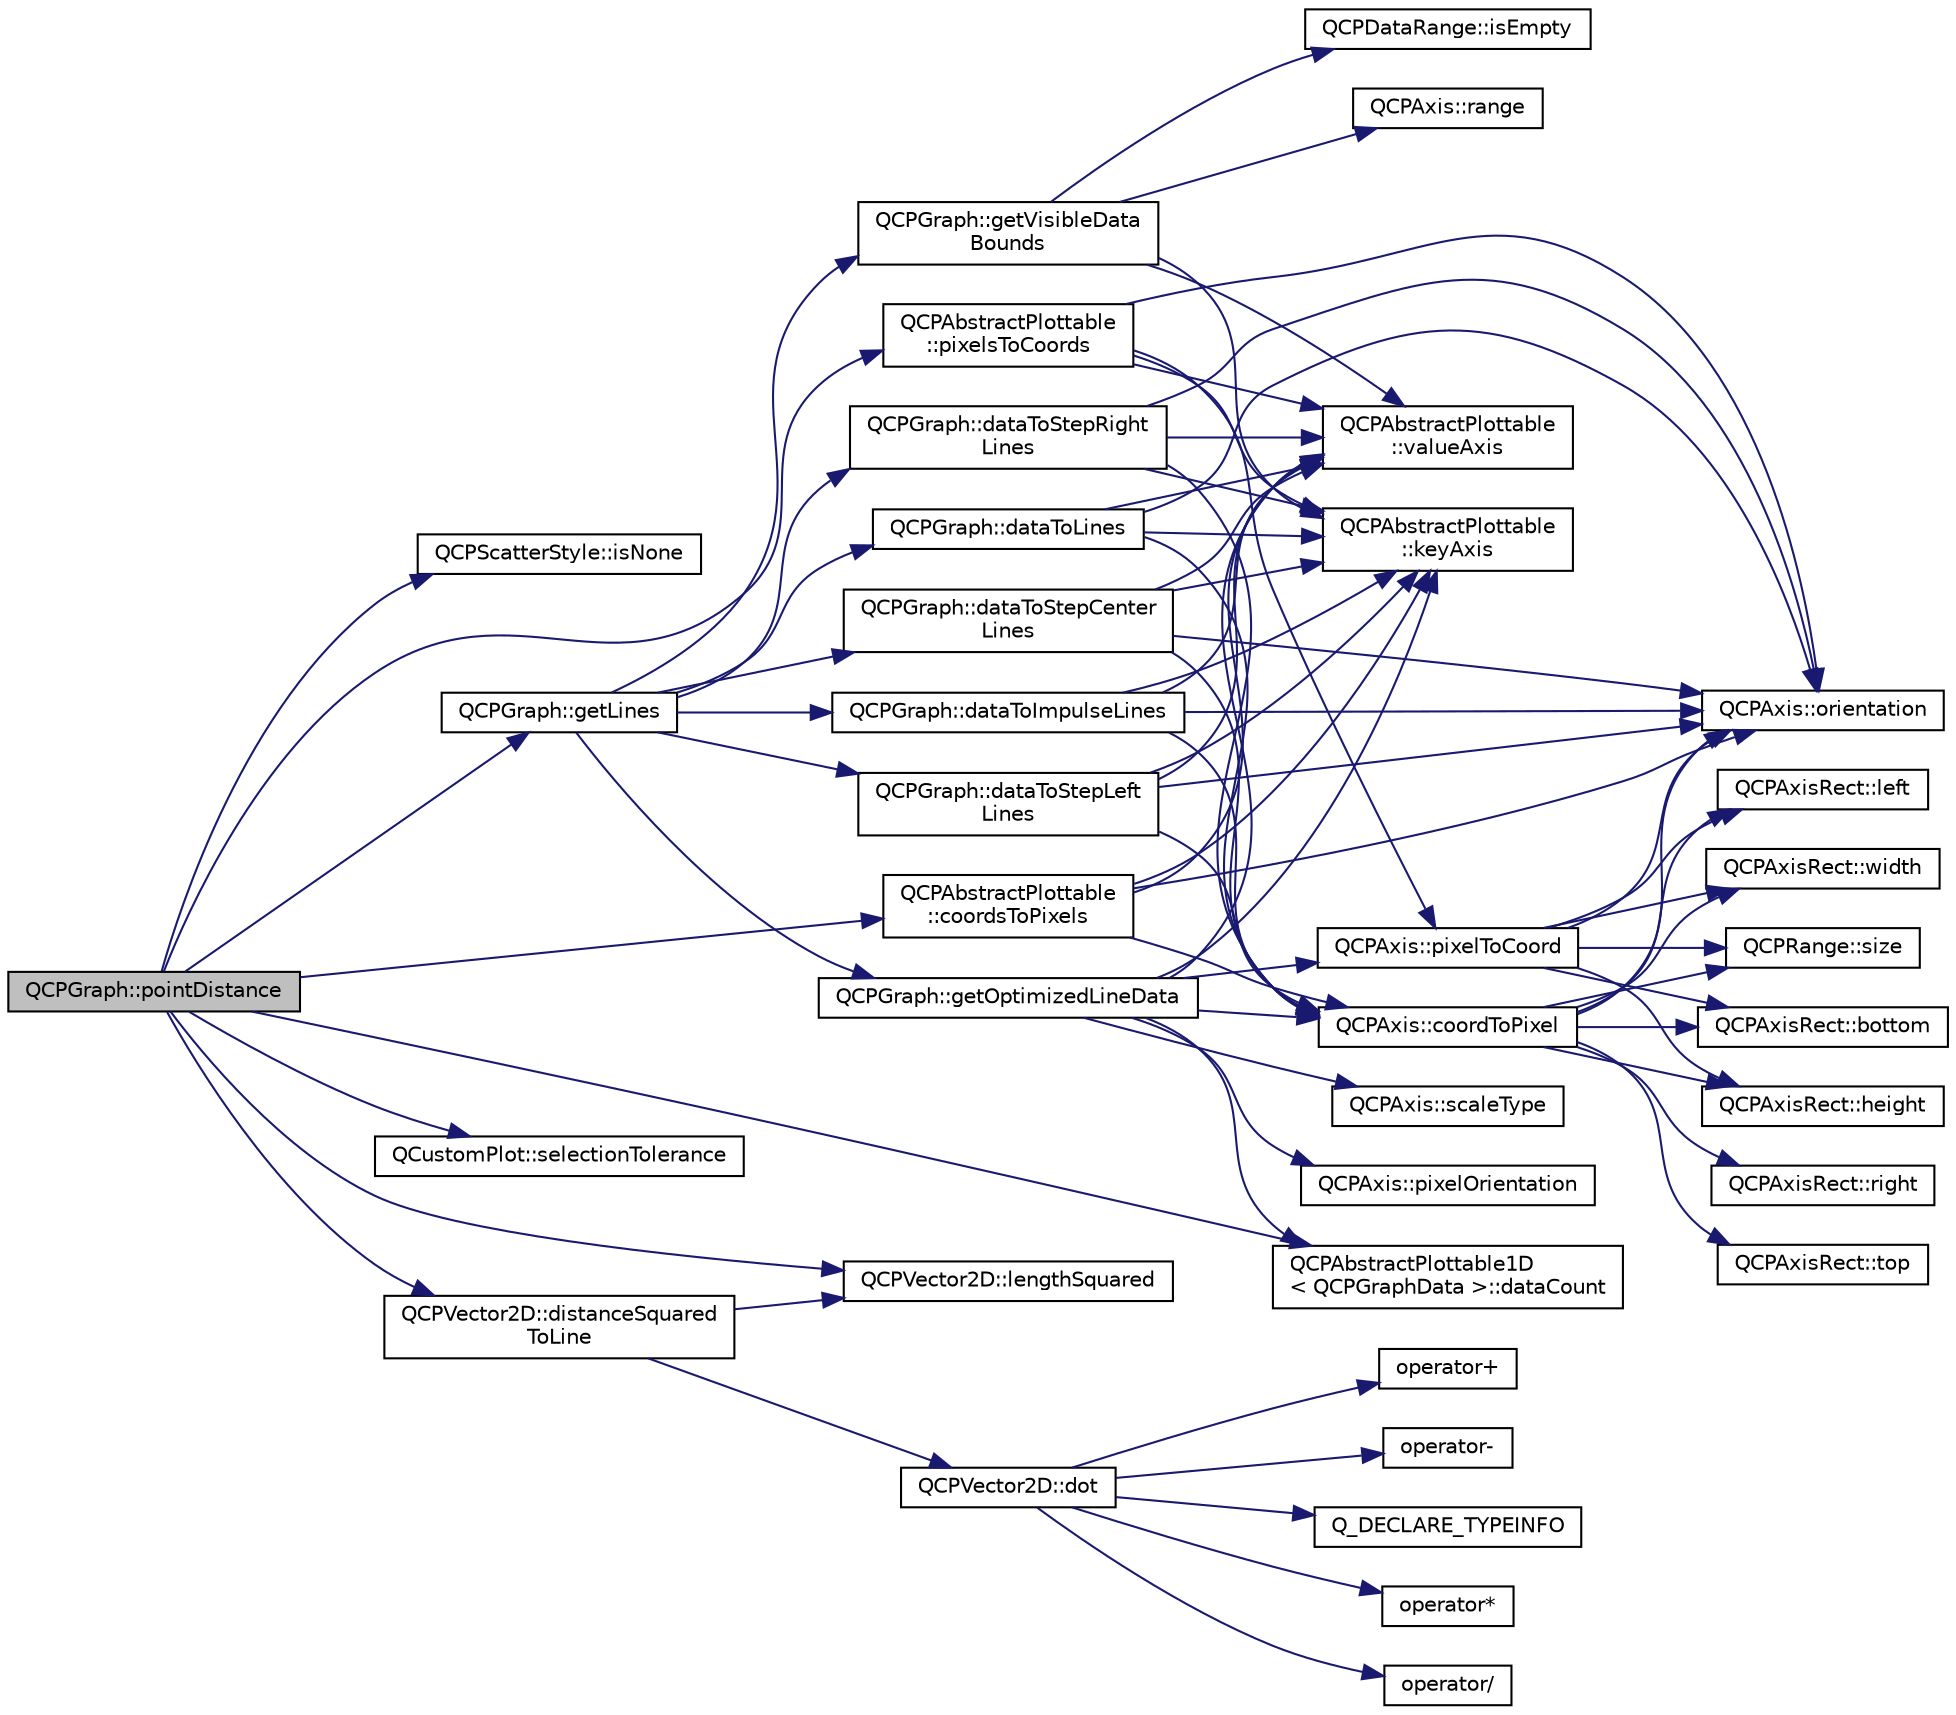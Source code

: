 digraph "QCPGraph::pointDistance"
{
  edge [fontname="Helvetica",fontsize="10",labelfontname="Helvetica",labelfontsize="10"];
  node [fontname="Helvetica",fontsize="10",shape=record];
  rankdir="LR";
  Node501 [label="QCPGraph::pointDistance",height=0.2,width=0.4,color="black", fillcolor="grey75", style="filled", fontcolor="black"];
  Node501 -> Node502 [color="midnightblue",fontsize="10",style="solid",fontname="Helvetica"];
  Node502 [label="QCPScatterStyle::isNone",height=0.2,width=0.4,color="black", fillcolor="white", style="filled",URL="$class_q_c_p_scatter_style.html#a72db6bcb1e1abd6e53c1315dd3dea7e4"];
  Node501 -> Node503 [color="midnightblue",fontsize="10",style="solid",fontname="Helvetica"];
  Node503 [label="QCPAbstractPlottable\l::pixelsToCoords",height=0.2,width=0.4,color="black", fillcolor="white", style="filled",URL="$class_q_c_p_abstract_plottable.html#a3903c1120ab5c27e7fa46b597ef267bd"];
  Node503 -> Node504 [color="midnightblue",fontsize="10",style="solid",fontname="Helvetica"];
  Node504 [label="QCPAbstractPlottable\l::keyAxis",height=0.2,width=0.4,color="black", fillcolor="white", style="filled",URL="$class_q_c_p_abstract_plottable.html#a2cdd6f0dd5e9a979037f86b4000d9cfe"];
  Node503 -> Node505 [color="midnightblue",fontsize="10",style="solid",fontname="Helvetica"];
  Node505 [label="QCPAbstractPlottable\l::valueAxis",height=0.2,width=0.4,color="black", fillcolor="white", style="filled",URL="$class_q_c_p_abstract_plottable.html#af47809a644a68ffd955fb30b01fb4f2f"];
  Node503 -> Node506 [color="midnightblue",fontsize="10",style="solid",fontname="Helvetica"];
  Node506 [label="QCPAxis::orientation",height=0.2,width=0.4,color="black", fillcolor="white", style="filled",URL="$class_q_c_p_axis.html#ab988ef4538e2655bb77bd138189cd42e"];
  Node503 -> Node507 [color="midnightblue",fontsize="10",style="solid",fontname="Helvetica"];
  Node507 [label="QCPAxis::pixelToCoord",height=0.2,width=0.4,color="black", fillcolor="white", style="filled",URL="$class_q_c_p_axis.html#a536ef8f624cac59b6b6fdcb495723c57"];
  Node507 -> Node506 [color="midnightblue",fontsize="10",style="solid",fontname="Helvetica"];
  Node507 -> Node508 [color="midnightblue",fontsize="10",style="solid",fontname="Helvetica"];
  Node508 [label="QCPAxisRect::left",height=0.2,width=0.4,color="black", fillcolor="white", style="filled",URL="$class_q_c_p_axis_rect.html#afb4a3de02046b20b9310bdb8fca781c3"];
  Node507 -> Node509 [color="midnightblue",fontsize="10",style="solid",fontname="Helvetica"];
  Node509 [label="QCPAxisRect::width",height=0.2,width=0.4,color="black", fillcolor="white", style="filled",URL="$class_q_c_p_axis_rect.html#a204645398a4f9d0b0189385c7c2cfb91"];
  Node507 -> Node510 [color="midnightblue",fontsize="10",style="solid",fontname="Helvetica"];
  Node510 [label="QCPRange::size",height=0.2,width=0.4,color="black", fillcolor="white", style="filled",URL="$class_q_c_p_range.html#a62326e7cc4316b96df6a60813230e63f"];
  Node507 -> Node511 [color="midnightblue",fontsize="10",style="solid",fontname="Helvetica"];
  Node511 [label="QCPAxisRect::bottom",height=0.2,width=0.4,color="black", fillcolor="white", style="filled",URL="$class_q_c_p_axis_rect.html#acefdf1abaa8a8ab681e906cc2be9581e"];
  Node507 -> Node512 [color="midnightblue",fontsize="10",style="solid",fontname="Helvetica"];
  Node512 [label="QCPAxisRect::height",height=0.2,width=0.4,color="black", fillcolor="white", style="filled",URL="$class_q_c_p_axis_rect.html#acc4377809e79d9a089ab790f39429b0d"];
  Node501 -> Node513 [color="midnightblue",fontsize="10",style="solid",fontname="Helvetica"];
  Node513 [label="QCustomPlot::selectionTolerance",height=0.2,width=0.4,color="black", fillcolor="white", style="filled",URL="$class_q_custom_plot.html#a5441d11013afeaf4b8f2ea06e8624a25"];
  Node501 -> Node514 [color="midnightblue",fontsize="10",style="solid",fontname="Helvetica"];
  Node514 [label="QCPAbstractPlottable\l::coordsToPixels",height=0.2,width=0.4,color="black", fillcolor="white", style="filled",URL="$class_q_c_p_abstract_plottable.html#a7ad84a36472441cf1f555c5683d0da93"];
  Node514 -> Node504 [color="midnightblue",fontsize="10",style="solid",fontname="Helvetica"];
  Node514 -> Node505 [color="midnightblue",fontsize="10",style="solid",fontname="Helvetica"];
  Node514 -> Node506 [color="midnightblue",fontsize="10",style="solid",fontname="Helvetica"];
  Node514 -> Node515 [color="midnightblue",fontsize="10",style="solid",fontname="Helvetica"];
  Node515 [label="QCPAxis::coordToPixel",height=0.2,width=0.4,color="black", fillcolor="white", style="filled",URL="$class_q_c_p_axis.html#af15d1b3a7f7e9b53d759d3ccff1fe4b4"];
  Node515 -> Node506 [color="midnightblue",fontsize="10",style="solid",fontname="Helvetica"];
  Node515 -> Node510 [color="midnightblue",fontsize="10",style="solid",fontname="Helvetica"];
  Node515 -> Node509 [color="midnightblue",fontsize="10",style="solid",fontname="Helvetica"];
  Node515 -> Node508 [color="midnightblue",fontsize="10",style="solid",fontname="Helvetica"];
  Node515 -> Node516 [color="midnightblue",fontsize="10",style="solid",fontname="Helvetica"];
  Node516 [label="QCPAxisRect::right",height=0.2,width=0.4,color="black", fillcolor="white", style="filled",URL="$class_q_c_p_axis_rect.html#a3f819d4a1b2193723d1fdafc573eea10"];
  Node515 -> Node511 [color="midnightblue",fontsize="10",style="solid",fontname="Helvetica"];
  Node515 -> Node512 [color="midnightblue",fontsize="10",style="solid",fontname="Helvetica"];
  Node515 -> Node517 [color="midnightblue",fontsize="10",style="solid",fontname="Helvetica"];
  Node517 [label="QCPAxisRect::top",height=0.2,width=0.4,color="black", fillcolor="white", style="filled",URL="$class_q_c_p_axis_rect.html#a45dbad181cbb9f09d068dbb76c817c95"];
  Node501 -> Node518 [color="midnightblue",fontsize="10",style="solid",fontname="Helvetica"];
  Node518 [label="QCPVector2D::lengthSquared",height=0.2,width=0.4,color="black", fillcolor="white", style="filled",URL="$class_q_c_p_vector2_d.html#a766585459d84cb149334fda1a498b2e5"];
  Node501 -> Node519 [color="midnightblue",fontsize="10",style="solid",fontname="Helvetica"];
  Node519 [label="QCPGraph::getLines",height=0.2,width=0.4,color="black", fillcolor="white", style="filled",URL="$class_q_c_p_graph.html#a563c6da2126300a4d9d2bdee30dad040"];
  Node519 -> Node520 [color="midnightblue",fontsize="10",style="solid",fontname="Helvetica"];
  Node520 [label="QCPGraph::getVisibleData\lBounds",height=0.2,width=0.4,color="black", fillcolor="white", style="filled",URL="$class_q_c_p_graph.html#a8599447a7f8cbbdcf0b94edcc11df560"];
  Node520 -> Node521 [color="midnightblue",fontsize="10",style="solid",fontname="Helvetica"];
  Node521 [label="QCPDataRange::isEmpty",height=0.2,width=0.4,color="black", fillcolor="white", style="filled",URL="$class_q_c_p_data_range.html#ac32e53fc05d6cd2eac96b96a7265d3b8"];
  Node520 -> Node504 [color="midnightblue",fontsize="10",style="solid",fontname="Helvetica"];
  Node520 -> Node505 [color="midnightblue",fontsize="10",style="solid",fontname="Helvetica"];
  Node520 -> Node522 [color="midnightblue",fontsize="10",style="solid",fontname="Helvetica"];
  Node522 [label="QCPAxis::range",height=0.2,width=0.4,color="black", fillcolor="white", style="filled",URL="$class_q_c_p_axis.html#ac4058855a81f1a883cf2e754f6a6acb1"];
  Node519 -> Node523 [color="midnightblue",fontsize="10",style="solid",fontname="Helvetica"];
  Node523 [label="QCPGraph::getOptimizedLineData",height=0.2,width=0.4,color="black", fillcolor="white", style="filled",URL="$class_q_c_p_graph.html#a1fed1c9d627d9d3b49a6206cc2e60fe1"];
  Node523 -> Node504 [color="midnightblue",fontsize="10",style="solid",fontname="Helvetica"];
  Node523 -> Node505 [color="midnightblue",fontsize="10",style="solid",fontname="Helvetica"];
  Node523 -> Node524 [color="midnightblue",fontsize="10",style="solid",fontname="Helvetica"];
  Node524 [label="QCPAbstractPlottable1D\l\< QCPGraphData \>::dataCount",height=0.2,width=0.4,color="black", fillcolor="white", style="filled",URL="$class_q_c_p_abstract_plottable1_d.html#ab5dd99e4f1621e7dbd63438e0b02984e"];
  Node523 -> Node515 [color="midnightblue",fontsize="10",style="solid",fontname="Helvetica"];
  Node523 -> Node525 [color="midnightblue",fontsize="10",style="solid",fontname="Helvetica"];
  Node525 [label="QCPAxis::pixelOrientation",height=0.2,width=0.4,color="black", fillcolor="white", style="filled",URL="$class_q_c_p_axis.html#a45c45bed7e5666683b8d56afa66fa51f"];
  Node523 -> Node507 [color="midnightblue",fontsize="10",style="solid",fontname="Helvetica"];
  Node523 -> Node526 [color="midnightblue",fontsize="10",style="solid",fontname="Helvetica"];
  Node526 [label="QCPAxis::scaleType",height=0.2,width=0.4,color="black", fillcolor="white", style="filled",URL="$class_q_c_p_axis.html#ad23e9ad97b44e9aeaf4fab8904280098"];
  Node519 -> Node527 [color="midnightblue",fontsize="10",style="solid",fontname="Helvetica"];
  Node527 [label="QCPGraph::dataToLines",height=0.2,width=0.4,color="black", fillcolor="white", style="filled",URL="$class_q_c_p_graph.html#a0085ee728fdd72a827c1e6ced4476363"];
  Node527 -> Node504 [color="midnightblue",fontsize="10",style="solid",fontname="Helvetica"];
  Node527 -> Node505 [color="midnightblue",fontsize="10",style="solid",fontname="Helvetica"];
  Node527 -> Node506 [color="midnightblue",fontsize="10",style="solid",fontname="Helvetica"];
  Node527 -> Node515 [color="midnightblue",fontsize="10",style="solid",fontname="Helvetica"];
  Node519 -> Node528 [color="midnightblue",fontsize="10",style="solid",fontname="Helvetica"];
  Node528 [label="QCPGraph::dataToStepLeft\lLines",height=0.2,width=0.4,color="black", fillcolor="white", style="filled",URL="$class_q_c_p_graph.html#a1f3e9e41fc67538c4940c74665840474"];
  Node528 -> Node504 [color="midnightblue",fontsize="10",style="solid",fontname="Helvetica"];
  Node528 -> Node505 [color="midnightblue",fontsize="10",style="solid",fontname="Helvetica"];
  Node528 -> Node506 [color="midnightblue",fontsize="10",style="solid",fontname="Helvetica"];
  Node528 -> Node515 [color="midnightblue",fontsize="10",style="solid",fontname="Helvetica"];
  Node519 -> Node529 [color="midnightblue",fontsize="10",style="solid",fontname="Helvetica"];
  Node529 [label="QCPGraph::dataToStepRight\lLines",height=0.2,width=0.4,color="black", fillcolor="white", style="filled",URL="$class_q_c_p_graph.html#ab1fb6cb91d24a854f85bf54200f6d101"];
  Node529 -> Node504 [color="midnightblue",fontsize="10",style="solid",fontname="Helvetica"];
  Node529 -> Node505 [color="midnightblue",fontsize="10",style="solid",fontname="Helvetica"];
  Node529 -> Node506 [color="midnightblue",fontsize="10",style="solid",fontname="Helvetica"];
  Node529 -> Node515 [color="midnightblue",fontsize="10",style="solid",fontname="Helvetica"];
  Node519 -> Node530 [color="midnightblue",fontsize="10",style="solid",fontname="Helvetica"];
  Node530 [label="QCPGraph::dataToStepCenter\lLines",height=0.2,width=0.4,color="black", fillcolor="white", style="filled",URL="$class_q_c_p_graph.html#a238116f1898c49cb8209d61707b5b367"];
  Node530 -> Node504 [color="midnightblue",fontsize="10",style="solid",fontname="Helvetica"];
  Node530 -> Node505 [color="midnightblue",fontsize="10",style="solid",fontname="Helvetica"];
  Node530 -> Node506 [color="midnightblue",fontsize="10",style="solid",fontname="Helvetica"];
  Node530 -> Node515 [color="midnightblue",fontsize="10",style="solid",fontname="Helvetica"];
  Node519 -> Node531 [color="midnightblue",fontsize="10",style="solid",fontname="Helvetica"];
  Node531 [label="QCPGraph::dataToImpulseLines",height=0.2,width=0.4,color="black", fillcolor="white", style="filled",URL="$class_q_c_p_graph.html#a2a958a5c6a6e1e4a03556be88b6fe37e"];
  Node531 -> Node504 [color="midnightblue",fontsize="10",style="solid",fontname="Helvetica"];
  Node531 -> Node505 [color="midnightblue",fontsize="10",style="solid",fontname="Helvetica"];
  Node531 -> Node506 [color="midnightblue",fontsize="10",style="solid",fontname="Helvetica"];
  Node531 -> Node515 [color="midnightblue",fontsize="10",style="solid",fontname="Helvetica"];
  Node501 -> Node524 [color="midnightblue",fontsize="10",style="solid",fontname="Helvetica"];
  Node501 -> Node532 [color="midnightblue",fontsize="10",style="solid",fontname="Helvetica"];
  Node532 [label="QCPVector2D::distanceSquared\lToLine",height=0.2,width=0.4,color="black", fillcolor="white", style="filled",URL="$class_q_c_p_vector2_d.html#a14840cd3da80cfee4eb3f8977cab89ab"];
  Node532 -> Node518 [color="midnightblue",fontsize="10",style="solid",fontname="Helvetica"];
  Node532 -> Node533 [color="midnightblue",fontsize="10",style="solid",fontname="Helvetica"];
  Node533 [label="QCPVector2D::dot",height=0.2,width=0.4,color="black", fillcolor="white", style="filled",URL="$class_q_c_p_vector2_d.html#a39f8d28db7dbffcca6aa63a1f1f6e176"];
  Node533 -> Node534 [color="midnightblue",fontsize="10",style="solid",fontname="Helvetica"];
  Node534 [label="operator*",height=0.2,width=0.4,color="black", fillcolor="white", style="filled",URL="$qcustomplot_8hh.html#aa75268fb64b9eaee5448fb815007bee9"];
  Node533 -> Node535 [color="midnightblue",fontsize="10",style="solid",fontname="Helvetica"];
  Node535 [label="operator/",height=0.2,width=0.4,color="black", fillcolor="white", style="filled",URL="$qcustomplot_8hh.html#aa69909afc8c656999a2ea292ea01244b"];
  Node533 -> Node536 [color="midnightblue",fontsize="10",style="solid",fontname="Helvetica"];
  Node536 [label="operator+",height=0.2,width=0.4,color="black", fillcolor="white", style="filled",URL="$qcustomplot_8hh.html#a24cc5985429b12dbed4d0d3c5a917d20"];
  Node533 -> Node537 [color="midnightblue",fontsize="10",style="solid",fontname="Helvetica"];
  Node537 [label="operator-",height=0.2,width=0.4,color="black", fillcolor="white", style="filled",URL="$qcustomplot_8hh.html#a9e01331d8debf0877ee4cba9abd83605"];
  Node533 -> Node538 [color="midnightblue",fontsize="10",style="solid",fontname="Helvetica"];
  Node538 [label="Q_DECLARE_TYPEINFO",height=0.2,width=0.4,color="black", fillcolor="white", style="filled",URL="$qcustomplot_8hh.html#accbe1a1a6b69d3db3f495f66375f7301"];
}
